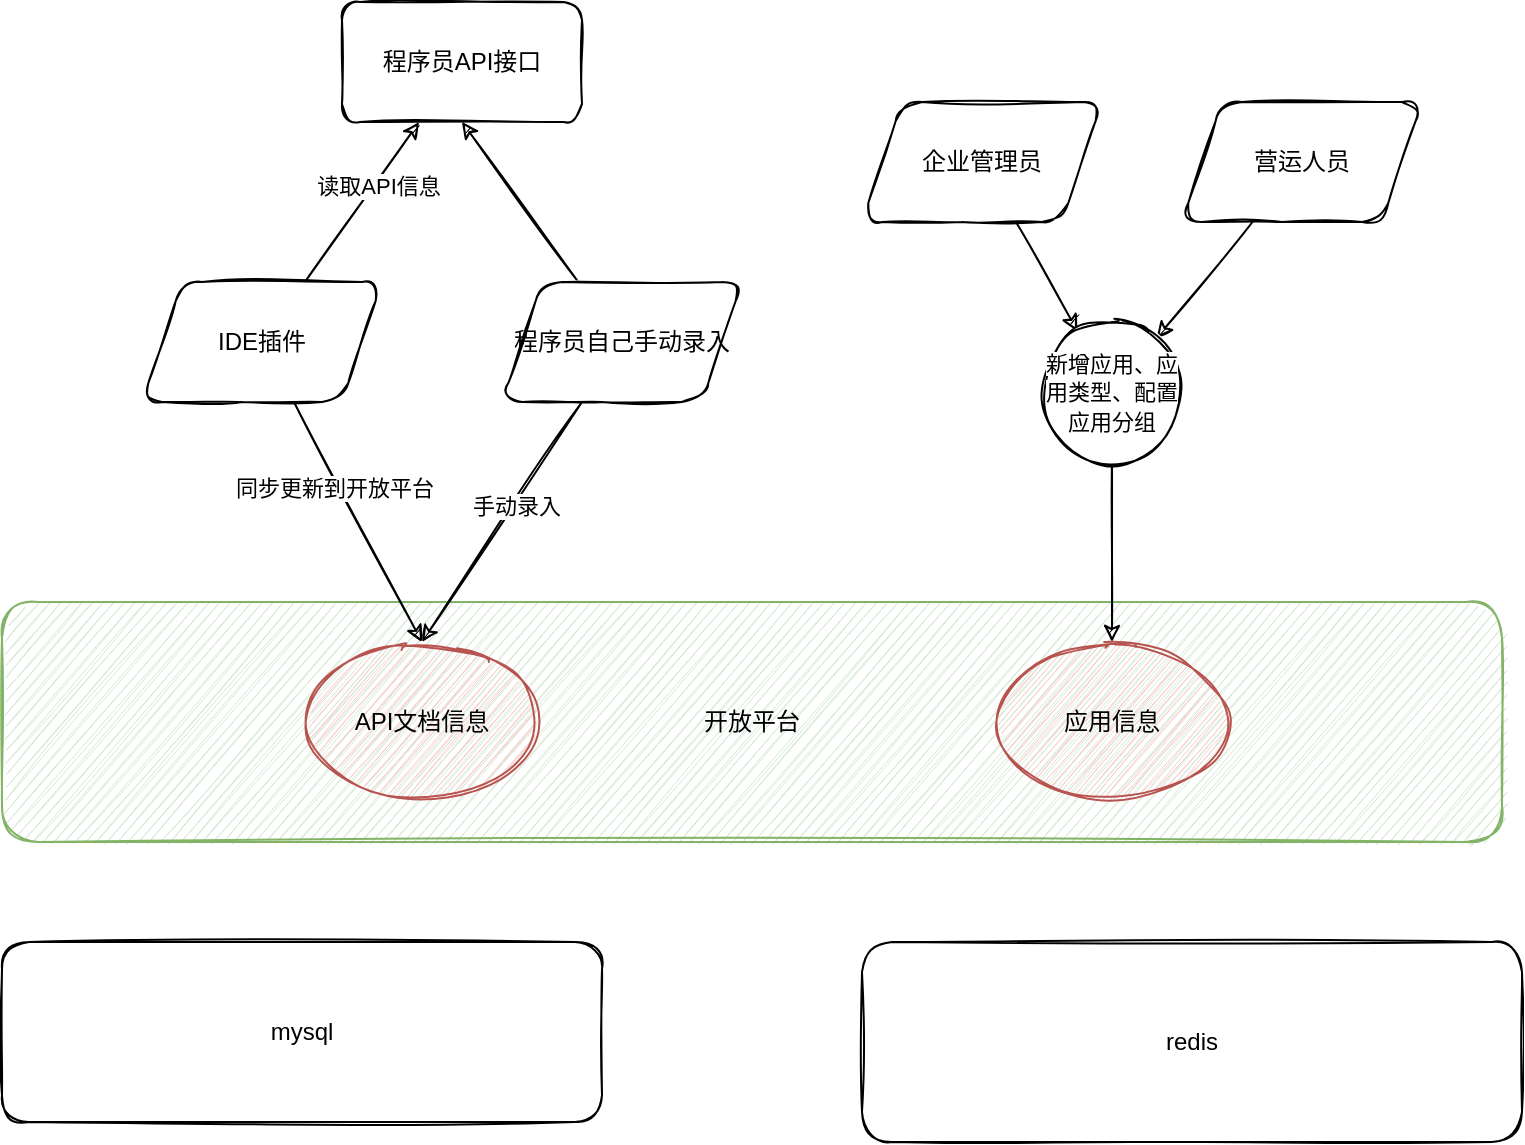 <mxfile version="14.9.3" type="github">
  <diagram id="C5RBs43oDa-KdzZeNtuy" name="Page-1">
    <mxGraphModel dx="946" dy="1758" grid="1" gridSize="10" guides="1" tooltips="1" connect="1" arrows="1" fold="1" page="1" pageScale="1" pageWidth="827" pageHeight="1169" math="0" shadow="0">
      <root>
        <mxCell id="WIyWlLk6GJQsqaUBKTNV-0" />
        <mxCell id="WIyWlLk6GJQsqaUBKTNV-1" parent="WIyWlLk6GJQsqaUBKTNV-0" />
        <mxCell id="xybnSQBX6YIYGxx-96SF-1" value="开放平台" style="whiteSpace=wrap;html=1;sketch=1;rounded=1;fillColor=#d5e8d4;strokeColor=#82b366;" vertex="1" parent="WIyWlLk6GJQsqaUBKTNV-1">
          <mxGeometry x="30" y="280" width="750" height="120" as="geometry" />
        </mxCell>
        <mxCell id="xybnSQBX6YIYGxx-96SF-2" value="程序员API接口" style="whiteSpace=wrap;html=1;sketch=1;rounded=1;" vertex="1" parent="WIyWlLk6GJQsqaUBKTNV-1">
          <mxGeometry x="200" y="-20" width="120" height="60" as="geometry" />
        </mxCell>
        <mxCell id="xybnSQBX6YIYGxx-96SF-3" value="API文档信息" style="ellipse;whiteSpace=wrap;html=1;sketch=1;rounded=1;fillColor=#f8cecc;strokeColor=#b85450;" vertex="1" parent="WIyWlLk6GJQsqaUBKTNV-1">
          <mxGeometry x="180" y="300" width="120" height="80" as="geometry" />
        </mxCell>
        <mxCell id="xybnSQBX6YIYGxx-96SF-4" value="应用信息" style="ellipse;whiteSpace=wrap;html=1;sketch=1;rounded=1;fillColor=#f8cecc;strokeColor=#b85450;" vertex="1" parent="WIyWlLk6GJQsqaUBKTNV-1">
          <mxGeometry x="525" y="300" width="120" height="80" as="geometry" />
        </mxCell>
        <mxCell id="xybnSQBX6YIYGxx-96SF-8" style="orthogonalLoop=1;jettySize=auto;html=1;sketch=1;" edge="1" parent="WIyWlLk6GJQsqaUBKTNV-1" source="xybnSQBX6YIYGxx-96SF-7" target="xybnSQBX6YIYGxx-96SF-2">
          <mxGeometry relative="1" as="geometry" />
        </mxCell>
        <mxCell id="xybnSQBX6YIYGxx-96SF-9" value="读取API信息" style="edgeLabel;html=1;align=center;verticalAlign=middle;resizable=0;points=[];sketch=1;rounded=1;" vertex="1" connectable="0" parent="xybnSQBX6YIYGxx-96SF-8">
          <mxGeometry x="0.229" y="-2" relative="1" as="geometry">
            <mxPoint as="offset" />
          </mxGeometry>
        </mxCell>
        <mxCell id="xybnSQBX6YIYGxx-96SF-10" style="edgeStyle=none;orthogonalLoop=1;jettySize=auto;html=1;entryX=0.5;entryY=0;entryDx=0;entryDy=0;sketch=1;" edge="1" parent="WIyWlLk6GJQsqaUBKTNV-1" source="xybnSQBX6YIYGxx-96SF-7" target="xybnSQBX6YIYGxx-96SF-3">
          <mxGeometry relative="1" as="geometry" />
        </mxCell>
        <mxCell id="xybnSQBX6YIYGxx-96SF-11" value="同步更新到开放平台" style="edgeLabel;html=1;align=center;verticalAlign=middle;resizable=0;points=[];sketch=1;rounded=1;" vertex="1" connectable="0" parent="xybnSQBX6YIYGxx-96SF-10">
          <mxGeometry x="-0.315" y="-3" relative="1" as="geometry">
            <mxPoint x="1" as="offset" />
          </mxGeometry>
        </mxCell>
        <mxCell id="xybnSQBX6YIYGxx-96SF-7" value="IDE插件" style="shape=parallelogram;perimeter=parallelogramPerimeter;whiteSpace=wrap;html=1;fixedSize=1;sketch=1;rounded=1;" vertex="1" parent="WIyWlLk6GJQsqaUBKTNV-1">
          <mxGeometry x="100" y="120" width="120" height="60" as="geometry" />
        </mxCell>
        <mxCell id="xybnSQBX6YIYGxx-96SF-13" style="edgeStyle=none;orthogonalLoop=1;jettySize=auto;html=1;entryX=0.5;entryY=1;entryDx=0;entryDy=0;sketch=1;" edge="1" parent="WIyWlLk6GJQsqaUBKTNV-1" source="xybnSQBX6YIYGxx-96SF-12" target="xybnSQBX6YIYGxx-96SF-2">
          <mxGeometry relative="1" as="geometry" />
        </mxCell>
        <mxCell id="xybnSQBX6YIYGxx-96SF-14" style="edgeStyle=none;orthogonalLoop=1;jettySize=auto;html=1;entryX=0.5;entryY=0;entryDx=0;entryDy=0;sketch=1;" edge="1" parent="WIyWlLk6GJQsqaUBKTNV-1" source="xybnSQBX6YIYGxx-96SF-12" target="xybnSQBX6YIYGxx-96SF-3">
          <mxGeometry relative="1" as="geometry" />
        </mxCell>
        <mxCell id="xybnSQBX6YIYGxx-96SF-15" value="手动录入" style="edgeLabel;html=1;align=center;verticalAlign=middle;resizable=0;points=[];sketch=1;rounded=1;" vertex="1" connectable="0" parent="xybnSQBX6YIYGxx-96SF-14">
          <mxGeometry x="-0.142" y="1" relative="1" as="geometry">
            <mxPoint as="offset" />
          </mxGeometry>
        </mxCell>
        <mxCell id="xybnSQBX6YIYGxx-96SF-12" value="程序员自己手动录入" style="shape=parallelogram;perimeter=parallelogramPerimeter;whiteSpace=wrap;html=1;fixedSize=1;sketch=1;rounded=1;" vertex="1" parent="WIyWlLk6GJQsqaUBKTNV-1">
          <mxGeometry x="280" y="120" width="120" height="60" as="geometry" />
        </mxCell>
        <mxCell id="xybnSQBX6YIYGxx-96SF-25" style="edgeStyle=none;rounded=0;sketch=1;orthogonalLoop=1;jettySize=auto;html=1;" edge="1" parent="WIyWlLk6GJQsqaUBKTNV-1" source="xybnSQBX6YIYGxx-96SF-16" target="xybnSQBX6YIYGxx-96SF-22">
          <mxGeometry relative="1" as="geometry" />
        </mxCell>
        <mxCell id="xybnSQBX6YIYGxx-96SF-16" value="企业管理员" style="shape=parallelogram;perimeter=parallelogramPerimeter;whiteSpace=wrap;html=1;fixedSize=1;sketch=1;rounded=1;" vertex="1" parent="WIyWlLk6GJQsqaUBKTNV-1">
          <mxGeometry x="460" y="30" width="120" height="60" as="geometry" />
        </mxCell>
        <mxCell id="xybnSQBX6YIYGxx-96SF-26" style="edgeStyle=none;rounded=0;sketch=1;orthogonalLoop=1;jettySize=auto;html=1;" edge="1" parent="WIyWlLk6GJQsqaUBKTNV-1" source="xybnSQBX6YIYGxx-96SF-20" target="xybnSQBX6YIYGxx-96SF-22">
          <mxGeometry relative="1" as="geometry" />
        </mxCell>
        <mxCell id="xybnSQBX6YIYGxx-96SF-20" value="营运人员" style="shape=parallelogram;perimeter=parallelogramPerimeter;whiteSpace=wrap;html=1;fixedSize=1;sketch=1;rounded=1;" vertex="1" parent="WIyWlLk6GJQsqaUBKTNV-1">
          <mxGeometry x="620" y="30" width="120" height="60" as="geometry" />
        </mxCell>
        <mxCell id="xybnSQBX6YIYGxx-96SF-27" style="edgeStyle=none;rounded=0;sketch=1;orthogonalLoop=1;jettySize=auto;html=1;" edge="1" parent="WIyWlLk6GJQsqaUBKTNV-1" source="xybnSQBX6YIYGxx-96SF-22" target="xybnSQBX6YIYGxx-96SF-4">
          <mxGeometry relative="1" as="geometry" />
        </mxCell>
        <mxCell id="xybnSQBX6YIYGxx-96SF-22" value="&lt;span style=&quot;font-size: 11px ; background-color: rgb(255 , 255 , 255)&quot;&gt;新增应用、应用类型、配置应用分组&lt;/span&gt;" style="ellipse;whiteSpace=wrap;html=1;aspect=fixed;rounded=1;sketch=1;" vertex="1" parent="WIyWlLk6GJQsqaUBKTNV-1">
          <mxGeometry x="550" y="140" width="70" height="70" as="geometry" />
        </mxCell>
        <mxCell id="xybnSQBX6YIYGxx-96SF-28" value="mysql" style="rounded=1;whiteSpace=wrap;html=1;sketch=1;" vertex="1" parent="WIyWlLk6GJQsqaUBKTNV-1">
          <mxGeometry x="30" y="450" width="300" height="90" as="geometry" />
        </mxCell>
        <mxCell id="xybnSQBX6YIYGxx-96SF-29" value="redis" style="rounded=1;whiteSpace=wrap;html=1;sketch=1;" vertex="1" parent="WIyWlLk6GJQsqaUBKTNV-1">
          <mxGeometry x="460" y="450" width="330" height="100" as="geometry" />
        </mxCell>
      </root>
    </mxGraphModel>
  </diagram>
</mxfile>
